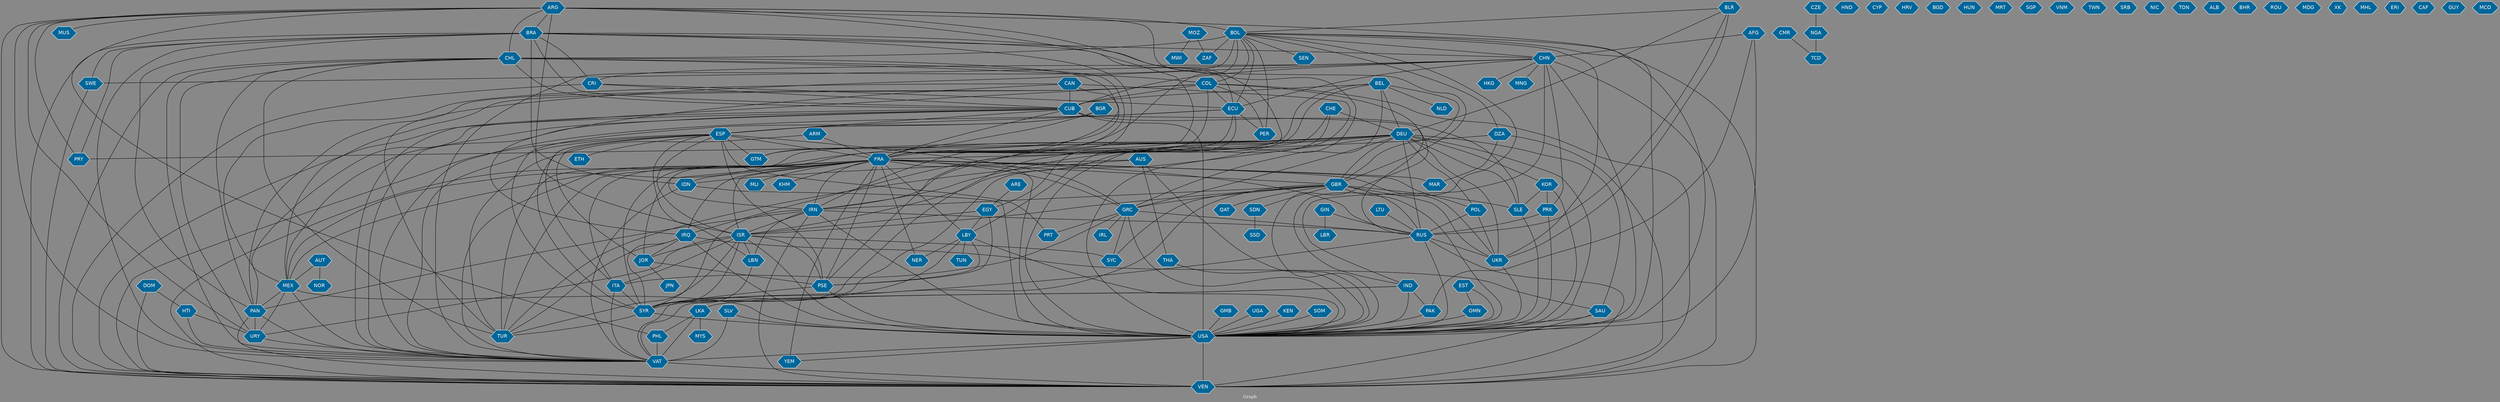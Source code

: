// Countries together in item graph
graph {
	graph [bgcolor="#888888" fontcolor=white fontsize=12 label="Graph" outputorder=edgesfirst overlap=prism]
	node [color=white fillcolor="#006699" fontcolor=white fontname=Helvetica shape=hexagon style=filled]
	edge [arrowhead=open color=black fontcolor=white fontname=Courier fontsize=12]
		FRA [label=FRA]
		HTI [label=HTI]
		VEN [label=VEN]
		MYS [label=MYS]
		USA [label=USA]
		ARG [label=ARG]
		CHL [label=CHL]
		ISR [label=ISR]
		GBR [label=GBR]
		DEU [label=DEU]
		YEM [label=YEM]
		CUB [label=CUB]
		JPN [label=JPN]
		COL [label=COL]
		CHN [label=CHN]
		ITA [label=ITA]
		MEX [label=MEX]
		VAT [label=VAT]
		LKA [label=LKA]
		SAU [label=SAU]
		IDN [label=IDN]
		EST [label=EST]
		OMN [label=OMN]
		ESP [label=ESP]
		HKG [label=HKG]
		PHL [label=PHL]
		RUS [label=RUS]
		NER [label=NER]
		PAK [label=PAK]
		UKR [label=UKR]
		AFG [label=AFG]
		GRC [label=GRC]
		PAN [label=PAN]
		BRA [label=BRA]
		CAN [label=CAN]
		ZAF [label=ZAF]
		BOL [label=BOL]
		PRK [label=PRK]
		SYR [label=SYR]
		LBN [label=LBN]
		PSE [label=PSE]
		PRT [label=PRT]
		CHE [label=CHE]
		BEL [label=BEL]
		SYC [label=SYC]
		IRQ [label=IRQ]
		AUS [label=AUS]
		TUR [label=TUR]
		KOR [label=KOR]
		NGA [label=NGA]
		CZE [label=CZE]
		HND [label=HND]
		CYP [label=CYP]
		IRN [label=IRN]
		MLI [label=MLI]
		CMR [label=CMR]
		LBY [label=LBY]
		JOR [label=JOR]
		GMB [label=GMB]
		HRV [label=HRV]
		GTM [label=GTM]
		EGY [label=EGY]
		POL [label=POL]
		MOZ [label=MOZ]
		PER [label=PER]
		ECU [label=ECU]
		TUN [label=TUN]
		SLE [label=SLE]
		IND [label=IND]
		CRI [label=CRI]
		IRL [label=IRL]
		URY [label=URY]
		MUS [label=MUS]
		THA [label=THA]
		DZA [label=DZA]
		SWE [label=SWE]
		BGD [label=BGD]
		UGA [label=UGA]
		HUN [label=HUN]
		NOR [label=NOR]
		SLV [label=SLV]
		SDN [label=SDN]
		KEN [label=KEN]
		MRT [label=MRT]
		AUT [label=AUT]
		SEN [label=SEN]
		NLD [label=NLD]
		SGP [label=SGP]
		MAR [label=MAR]
		VNM [label=VNM]
		TCD [label=TCD]
		BGR [label=BGR]
		LTU [label=LTU]
		DOM [label=DOM]
		SSD [label=SSD]
		MWI [label=MWI]
		TWN [label=TWN]
		SRB [label=SRB]
		NIC [label=NIC]
		BLR [label=BLR]
		ARM [label=ARM]
		TON [label=TON]
		GIN [label=GIN]
		LBR [label=LBR]
		ALB [label=ALB]
		BHR [label=BHR]
		ROU [label=ROU]
		ARE [label=ARE]
		SOM [label=SOM]
		MNG [label=MNG]
		MDG [label=MDG]
		XK [label=XK]
		MHL [label=MHL]
		KHM [label=KHM]
		ERI [label=ERI]
		PRY [label=PRY]
		CAF [label=CAF]
		QAT [label=QAT]
		GUY [label=GUY]
		ETH [label=ETH]
		MCO [label=MCO]
			FRA -- IDN [weight=1]
			ISR -- SYC [weight=2]
			BLR -- BOL [weight=1]
			ESP -- PSE [weight=3]
			BRA -- CUB [weight=1]
			GBR -- SDN [weight=1]
			SYR -- TUR [weight=6]
			GRC -- SYC [weight=2]
			CHN -- PRK [weight=1]
			CUB -- MEX [weight=1]
			ARG -- BOL [weight=1]
			CUB -- PAN [weight=1]
			GRC -- USA [weight=1]
			PHL -- VAT [weight=40]
			FRA -- IRN [weight=1]
			DEU -- POL [weight=1]
			DEU -- MEX [weight=1]
			ESP -- PRT [weight=1]
			LBY -- SYR [weight=1]
			COL -- ECU [weight=1]
			ARG -- USA [weight=7]
			BRA -- ECU [weight=1]
			CMR -- TCD [weight=1]
			SAU -- VEN [weight=2]
			COL -- MEX [weight=1]
			OMN -- USA [weight=1]
			CHN -- TUR [weight=1]
			BRA -- PRY [weight=2]
			LBY -- TUN [weight=2]
			AUS -- THA [weight=1]
			ARM -- TUR [weight=1]
			COL -- VAT [weight=2]
			FRA -- MAR [weight=4]
			CUB -- RUS [weight=1]
			DEU -- GBR [weight=6]
			AFG -- USA [weight=6]
			BRA -- IDN [weight=12]
			CHL -- CUB [weight=1]
			ARG -- VAT [weight=2]
			CAN -- PSE [weight=2]
			ARG -- PHL [weight=1]
			BOL -- IND [weight=1]
			BEL -- GRC [weight=13]
			AUT -- MEX [weight=1]
			IRN -- ISR [weight=2]
			BEL -- FRA [weight=7]
			FRA -- JOR [weight=1]
			CHL -- URY [weight=1]
			GRC -- PRT [weight=1]
			USA -- VAT [weight=1]
			FRA -- YEM [weight=9]
			SDN -- SSD [weight=2]
			KOR -- SLE [weight=3]
			CUB -- SLE [weight=1]
			DOM -- HTI [weight=1]
			GBR -- GRC [weight=1]
			CHN -- HKG [weight=1]
			DZA -- VEN [weight=1]
			FRA -- MLI [weight=1]
			GBR -- VAT [weight=2]
			PRK -- USA [weight=19]
			CHN -- CRI [weight=1]
			DEU -- SYR [weight=1]
			DEU -- PRY [weight=1]
			GBR -- IRN [weight=1]
			BEL -- DEU [weight=1]
			ISR -- LBN [weight=21]
			COL -- PER [weight=1]
			IRN -- SYR [weight=1]
			IRN -- PAN [weight=1]
			ARG -- VEN [weight=1]
			DEU -- SAU [weight=1]
			BRA -- CRI [weight=1]
			IDN -- USA [weight=1]
			ARG -- URY [weight=3]
			KOR -- PRK [weight=17]
			ISR -- ITA [weight=1]
			DEU -- RUS [weight=6]
			BRA -- VAT [weight=1]
			COL -- CUB [weight=1]
			KOR -- USA [weight=1]
			GBR -- SYC [weight=1]
			BOL -- COL [weight=2]
			BGR -- SYR [weight=1]
			AUS -- USA [weight=1]
			COL -- FRA [weight=1]
			BRA -- SWE [weight=1]
			EGY -- PSE [weight=4]
			FRA -- POL [weight=1]
			SLV -- VAT [weight=2]
			BOL -- SEN [weight=1]
			FRA -- NER [weight=2]
			EGY -- ISR [weight=1]
			EST -- OMN [weight=1]
			MEX -- PAN [weight=1]
			IND -- USA [weight=5]
			ARG -- IRN [weight=5]
			UGA -- USA [weight=1]
			CHN -- IND [weight=2]
			LKA -- MYS [weight=1]
			BOL -- DZA [weight=1]
			ISR -- TUR [weight=6]
			CHN -- SWE [weight=1]
			GBR -- ISR [weight=1]
			COL -- VEN [weight=4]
			LBY -- NER [weight=1]
			ARM -- FRA [weight=1]
			DZA -- MAR [weight=1]
			AFG -- PAK [weight=5]
			MEX -- URY [weight=1]
			DZA -- FRA [weight=5]
			CHE -- LBY [weight=3]
			HTI -- VAT [weight=3]
			BLR -- UKR [weight=7]
			GBR -- SLE [weight=1]
			IRN -- VEN [weight=6]
			BOL -- ZAF [weight=1]
			IND -- VAT [weight=1]
			CRI -- ECU [weight=1]
			SLV -- USA [weight=1]
			GBR -- QAT [weight=1]
			CHN -- VEN [weight=11]
			ARG -- FRA [weight=3]
			LBN -- SYR [weight=9]
			UKR -- USA [weight=2]
			PSE -- USA [weight=4]
			IRQ -- SAU [weight=1]
			IRQ -- SYR [weight=5]
			BOL -- ECU [weight=3]
			ESP -- SYR [weight=3]
			ISR -- USA [weight=2]
			DEU -- GRC [weight=15]
			ECU -- ESP [weight=1]
			FRA -- MEX [weight=2]
			GIN -- LBR [weight=1]
			GBR -- RUS [weight=5]
			FRA -- VEN [weight=1]
			FRA -- GRC [weight=5]
			BOL -- VEN [weight=1]
			BOL -- VAT [weight=7]
			BRA -- PAN [weight=1]
			PAN -- VEN [weight=1]
			BEL -- CUB [weight=1]
			AUS -- IDN [weight=1]
			ESP -- VAT [weight=2]
			KEN -- USA [weight=1]
			BOL -- USA [weight=6]
			CHN -- CUB [weight=1]
			ECU -- VAT [weight=4]
			HTI -- URY [weight=1]
			GRC -- RUS [weight=12]
			IRN -- RUS [weight=2]
			FRA -- USA [weight=34]
			DEU -- FRA [weight=12]
			BRA -- IRN [weight=1]
			ISR -- PSE [weight=34]
			CRI -- VEN [weight=1]
			SLE -- USA [weight=1]
			IND -- PAK [weight=4]
			ECU -- PER [weight=3]
			FRA -- GBR [weight=8]
			PAK -- USA [weight=1]
			FRA -- ITA [weight=1]
			DEU -- SLE [weight=3]
			GRC -- ITA [weight=1]
			ESP -- ITA [weight=1]
			GMB -- USA [weight=1]
			BOL -- CHN [weight=1]
			ESP -- FRA [weight=16]
			ITA -- SYR [weight=2]
			CHL -- FRA [weight=2]
			GRC -- IRL [weight=1]
			CAN -- USA [weight=1]
			ECU -- FRA [weight=1]
			CHL -- GTM [weight=2]
			ESP -- VEN [weight=3]
			IND -- LKA [weight=1]
			CHL -- VEN [weight=3]
			BGR -- ESP [weight=1]
			LBY -- USA [weight=1]
			ARG -- CHL [weight=3]
			DEU -- IRQ [weight=2]
			FRA -- KHM [weight=1]
			FRA -- SYR [weight=10]
			ESP -- GTM [weight=3]
			BOL -- UKR [weight=4]
			CHL -- VAT [weight=4]
			CHN -- MNG [weight=1]
			CAN -- CUB [weight=1]
			COL -- PAN [weight=2]
			SOM -- USA [weight=1]
			ARG -- ISR [weight=3]
			MEX -- USA [weight=7]
			CAN -- IRQ [weight=2]
			FRA -- RUS [weight=6]
			IRN -- USA [weight=5]
			FRA -- PSE [weight=1]
			USA -- YEM [weight=1]
			CHN -- USA [weight=1]
			BOL -- PER [weight=4]
			JOR -- JPN [weight=4]
			AUS -- TUR [weight=2]
			POL -- RUS [weight=2]
			ECU -- EGY [weight=1]
			MEX -- VAT [weight=7]
			EGY -- LBY [weight=2]
			BRA -- CHN [weight=2]
			VAT -- VEN [weight=2]
			NGA -- TCD [weight=3]
			GBR -- USA [weight=17]
			JOR -- PSE [weight=5]
			DEU -- ISR [weight=2]
			BRA -- USA [weight=3]
			LKA -- VAT [weight=21]
			CUB -- VEN [weight=2]
			CHE -- IRN [weight=1]
			BOL -- GTM [weight=1]
			DEU -- IRN [weight=1]
			ESP -- GRC [weight=13]
			SYR -- USA [weight=3]
			DEU -- UKR [weight=9]
			BGR -- FRA [weight=7]
			ISR -- JOR [weight=1]
			IDN -- VAT [weight=1]
			RUS -- VEN [weight=7]
			CZE -- NGA [weight=1]
			CUB -- FRA [weight=1]
			PAN -- URY [weight=1]
			SWE -- VEN [weight=1]
			ISR -- URY [weight=2]
			ARE -- EGY [weight=1]
			LTU -- RUS [weight=1]
			ISR -- SYR [weight=6]
			AFG -- CHN [weight=1]
			ARG -- MUS [weight=1]
			DEU -- KOR [weight=3]
			CUB -- VAT [weight=1]
			ESP -- ISR [weight=14]
			AUT -- NOR [weight=1]
			ARG -- BRA [weight=3]
			FRA -- IRQ [weight=4]
			BEL -- GBR [weight=1]
			THA -- USA [weight=1]
			IRQ -- USA [weight=1]
			FRA -- VAT [weight=2]
			GIN -- RUS [weight=1]
			FRA -- TUR [weight=12]
			ARG -- GBR [weight=2]
			IRQ -- JOR [weight=2]
			MOZ -- ZAF [weight=1]
			CHL -- PAN [weight=1]
			CHL -- COL [weight=1]
			PAN -- VAT [weight=1]
			BEL -- SYR [weight=2]
			PSE -- SYR [weight=1]
			DEU -- TUR [weight=2]
			ESP -- JOR [weight=2]
			ESP -- LBN [weight=8]
			GBR -- UKR [weight=1]
			CHE -- DEU [weight=1]
			BLR -- DEU [weight=1]
			CRI -- CUB [weight=1]
			URY -- VAT [weight=2]
			ITA -- VAT [weight=5]
			CHN -- ECU [weight=6]
			RUS -- USA [weight=6]
			CAN -- MEX [weight=1]
			DEU -- USA [weight=1]
			USA -- VEN [weight=5]
			CUB -- USA [weight=84]
			CHL -- TUR [weight=1]
			BRA -- VEN [weight=5]
			RUS -- SYR [weight=7]
			COL -- USA [weight=1]
			POL -- UKR [weight=2]
			BOL -- CHL [weight=17]
			ESP -- ETH [weight=1]
			FRA -- ISR [weight=34]
			RUS -- UKR [weight=35]
			MOZ -- MWI [weight=1]
			PRK -- RUS [weight=3]
			BLR -- RUS [weight=2]
			DOM -- VEN [weight=1]
			BEL -- NLD [weight=1]
			IRQ -- TUR [weight=1]
			ARG -- PRY [weight=3]
			FRA -- UKR [weight=2]
			LKA -- PHL [weight=4]
			EST -- USA [weight=1]
			FRA -- LBY [weight=1]
			CUB -- ESP [weight=1]
			IRN -- LBN [weight=1]
			LBY -- PSE [weight=1]
			SAU -- USA [weight=2]
}